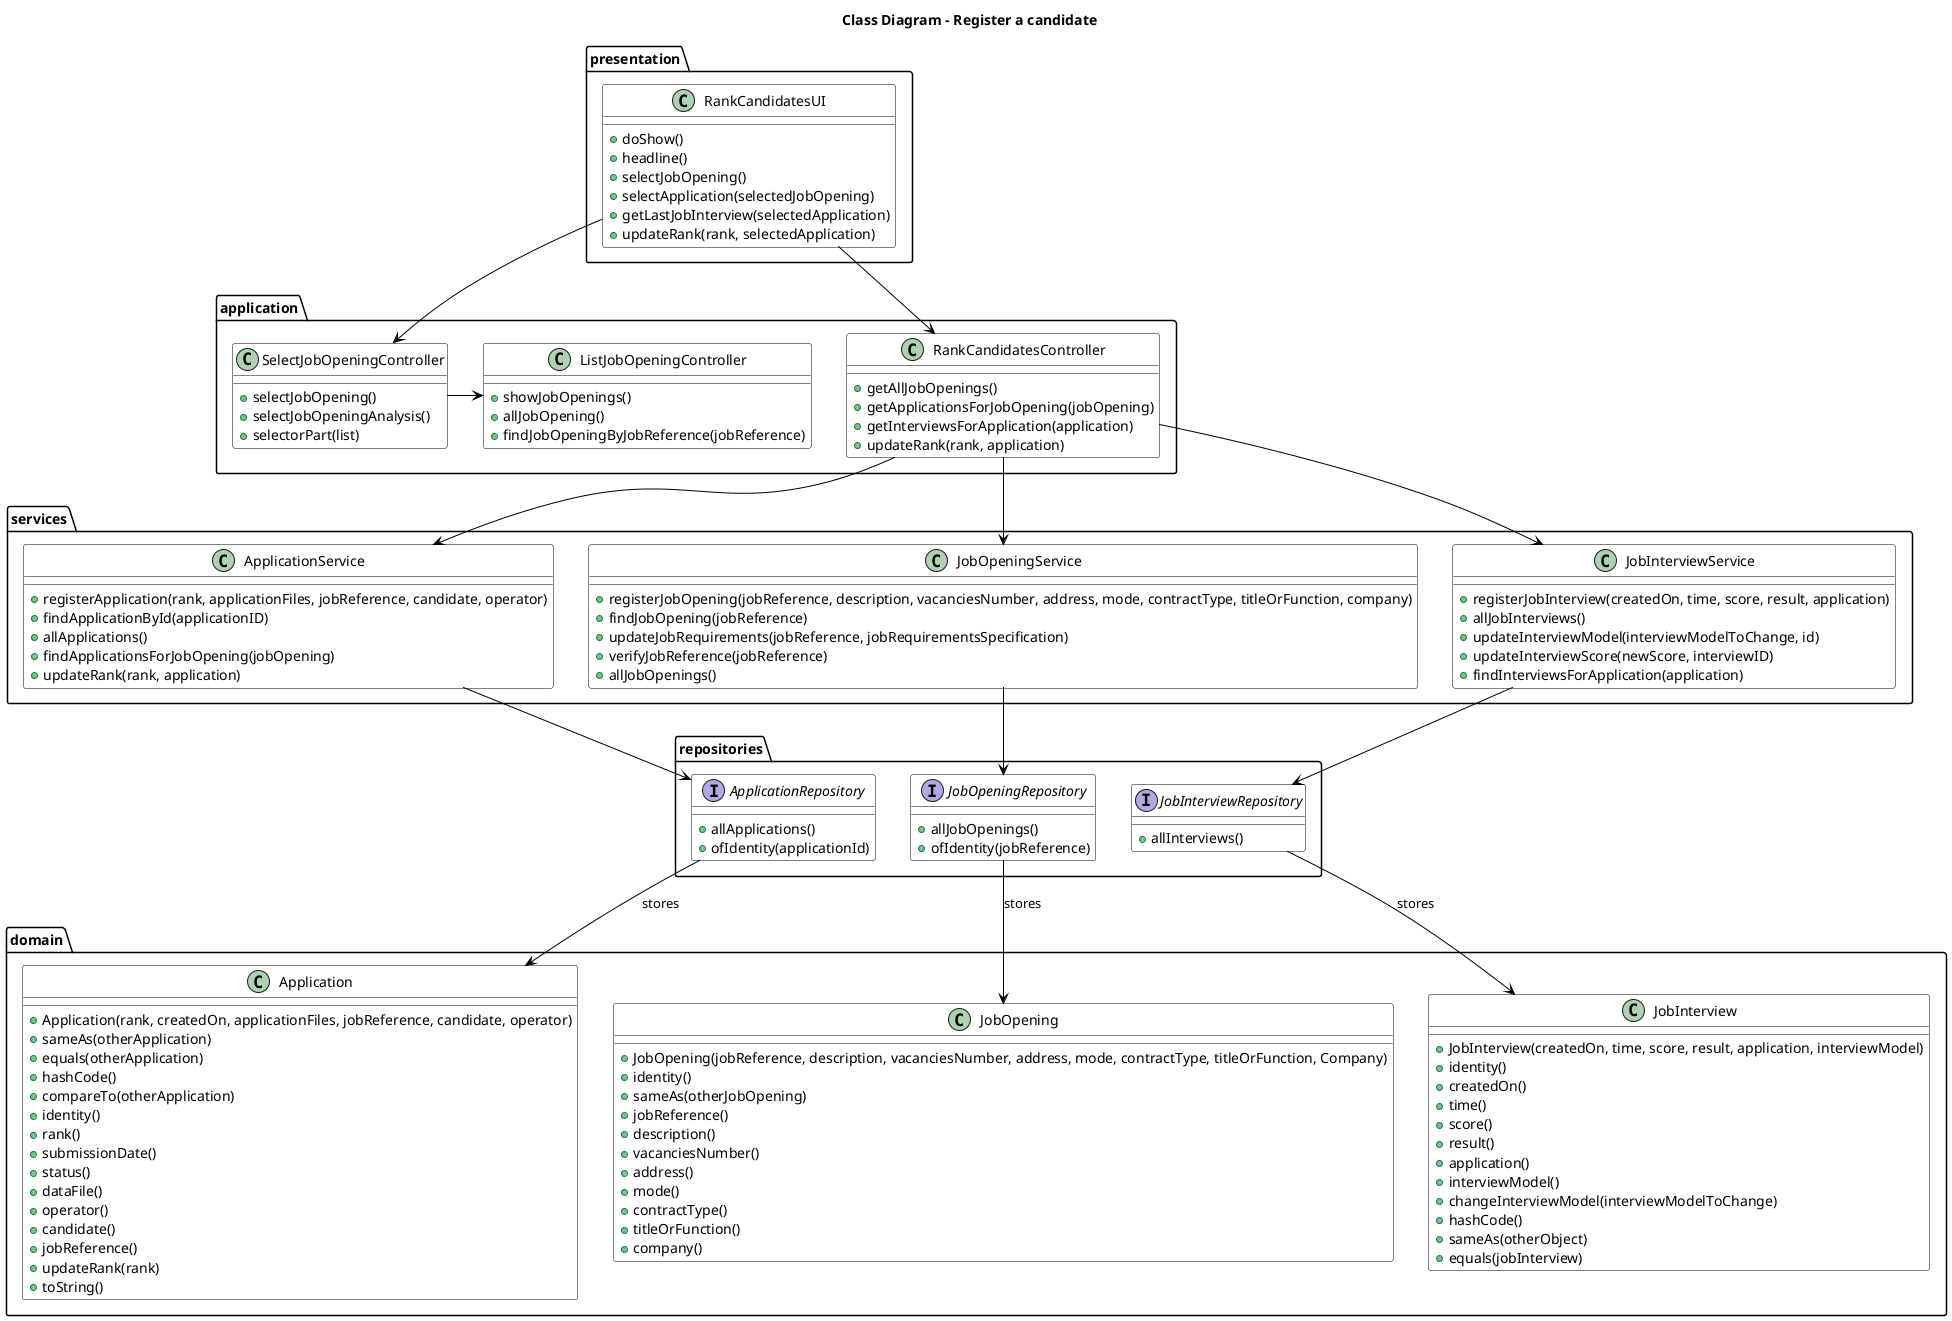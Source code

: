 @startuml
skinparam class {
    BackgroundColor White
    ArrowColor Black
    BorderColor Black
    FontColor Black
    FontSize 14
}

Title "Class Diagram - Register a candidate"

package "presentation" {
    class RankCandidatesUI {
        + doShow()
        + headline()
        + selectJobOpening()
        + selectApplication(selectedJobOpening)
        + getLastJobInterview(selectedApplication)
        + updateRank(rank, selectedApplication)
    }
}

package "application" {
    class ListJobOpeningController {
        + showJobOpenings()
        + allJobOpening()
        + findJobOpeningByJobReference(jobReference)
    }

    class SelectJobOpeningController {
        + selectJobOpening()
        + selectJobOpeningAnalysis()
        + selectorPart(list)
    }

    class RankCandidatesController {
        + getAllJobOpenings()
        + getApplicationsForJobOpening(jobOpening)
        + getInterviewsForApplication(application)
        + updateRank(rank, application)
    }
}

package "services" {
    class ApplicationService {
        + registerApplication(rank, applicationFiles, jobReference, candidate, operator)
        + findApplicationById(applicationID)
        + allApplications()
        + findApplicationsForJobOpening(jobOpening)
        + updateRank(rank, application)
    }

    class JobOpeningService {
        + registerJobOpening(jobReference, description, vacanciesNumber, address, mode, contractType, titleOrFunction, company)
        + findJobOpening(jobReference)
        + updateJobRequirements(jobReference, jobRequirementsSpecification)
        + verifyJobReference(jobReference)
        + allJobOpenings()
    }

    class JobInterviewService {
        + registerJobInterview(createdOn, time, score, result, application)
        + allJobInterviews()
        + updateInterviewModel(interviewModelToChange, id)
        + updateInterviewScore(newScore, interviewID)
        + findInterviewsForApplication(application)
    }
}

package "repositories" {
    interface ApplicationRepository {
        + allApplications()
        + ofIdentity(applicationId)
    }

    interface JobOpeningRepository {
        + allJobOpenings()
        + ofIdentity(jobReference)
    }

    interface JobInterviewRepository {
        + allInterviews()
    }
}

package "domain" {
    class Application {
        + Application(rank, createdOn, applicationFiles, jobReference, candidate, operator)
        + sameAs(otherApplication)
        + equals(otherApplication)
        + hashCode()
        + compareTo(otherApplication)
        + identity()
        + rank()
        + submissionDate()
        + status()
        + dataFile()
        + operator()
        + candidate()
        + jobReference()
        + updateRank(rank)
        + toString()
    }

    class JobOpening {
        + JobOpening(jobReference, description, vacanciesNumber, address, mode, contractType, titleOrFunction, Company)
        + identity()
        + sameAs(otherJobOpening)
        + jobReference()
        + description()
        + vacanciesNumber()
        + address()
        + mode()
        + contractType()
        + titleOrFunction()
        + company()
    }

    class JobInterview {
        + JobInterview(createdOn, time, score, result, application, interviewModel)
        + identity()
        + createdOn()
        + time()
        + score()
        + result()
        + application()
        + interviewModel()
        + changeInterviewModel(interviewModelToChange)
        + hashCode()
        + sameAs(otherObject)
        + equals(jobInterview)
    }
}

RankCandidatesUI --> RankCandidatesController
RankCandidatesUI --> SelectJobOpeningController

SelectJobOpeningController -> ListJobOpeningController

RankCandidatesController --> ApplicationService
RankCandidatesController --> JobOpeningService
RankCandidatesController --> JobInterviewService

ApplicationService --> ApplicationRepository
JobOpeningService --> JobOpeningRepository
JobInterviewService --> JobInterviewRepository

ApplicationRepository --> Application : stores
JobOpeningRepository --> JobOpening : stores
JobInterviewRepository --> JobInterview : stores

@enduml